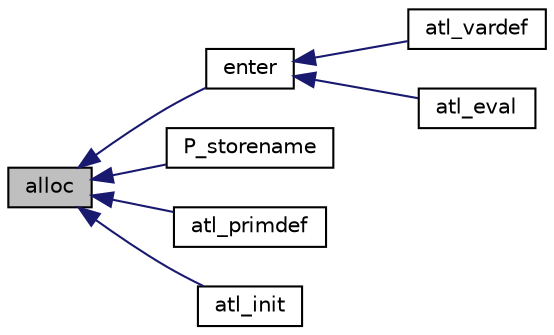 digraph "alloc"
{
  edge [fontname="Helvetica",fontsize="10",labelfontname="Helvetica",labelfontsize="10"];
  node [fontname="Helvetica",fontsize="10",shape=record];
  rankdir="LR";
  Node1 [label="alloc",height=0.2,width=0.4,color="black", fillcolor="grey75", style="filled", fontcolor="black"];
  Node1 -> Node2 [dir="back",color="midnightblue",fontsize="10",style="solid",fontname="Helvetica"];
  Node2 [label="enter",height=0.2,width=0.4,color="black", fillcolor="white", style="filled",URL="$FreeRTOS_2atlast_8c.html#aef2328299f6a6d22dab606523cb02536"];
  Node2 -> Node3 [dir="back",color="midnightblue",fontsize="10",style="solid",fontname="Helvetica"];
  Node3 [label="atl_vardef",height=0.2,width=0.4,color="black", fillcolor="white", style="filled",URL="$FreeRTOS_2atlast_8c.html#aa78faa0069035a9b5a7aac9d02210df0"];
  Node2 -> Node4 [dir="back",color="midnightblue",fontsize="10",style="solid",fontname="Helvetica"];
  Node4 [label="atl_eval",height=0.2,width=0.4,color="black", fillcolor="white", style="filled",URL="$FreeRTOS_2atlast_8c.html#a45d749d6527e7183b11e7c928bf763e5"];
  Node1 -> Node5 [dir="back",color="midnightblue",fontsize="10",style="solid",fontname="Helvetica"];
  Node5 [label="P_storename",height=0.2,width=0.4,color="black", fillcolor="white", style="filled",URL="$FreeRTOS_2atlast_8c.html#a7917d161764561782d6e8bac7c783424"];
  Node1 -> Node6 [dir="back",color="midnightblue",fontsize="10",style="solid",fontname="Helvetica"];
  Node6 [label="atl_primdef",height=0.2,width=0.4,color="black", fillcolor="white", style="filled",URL="$FreeRTOS_2atlast_8c.html#a50ae1072d39e9d368db01db4e247c308"];
  Node1 -> Node7 [dir="back",color="midnightblue",fontsize="10",style="solid",fontname="Helvetica"];
  Node7 [label="atl_init",height=0.2,width=0.4,color="black", fillcolor="white", style="filled",URL="$FreeRTOS_2atlast_8c.html#a58f9de18b337d19aebc0e01ea7b9a897"];
}
